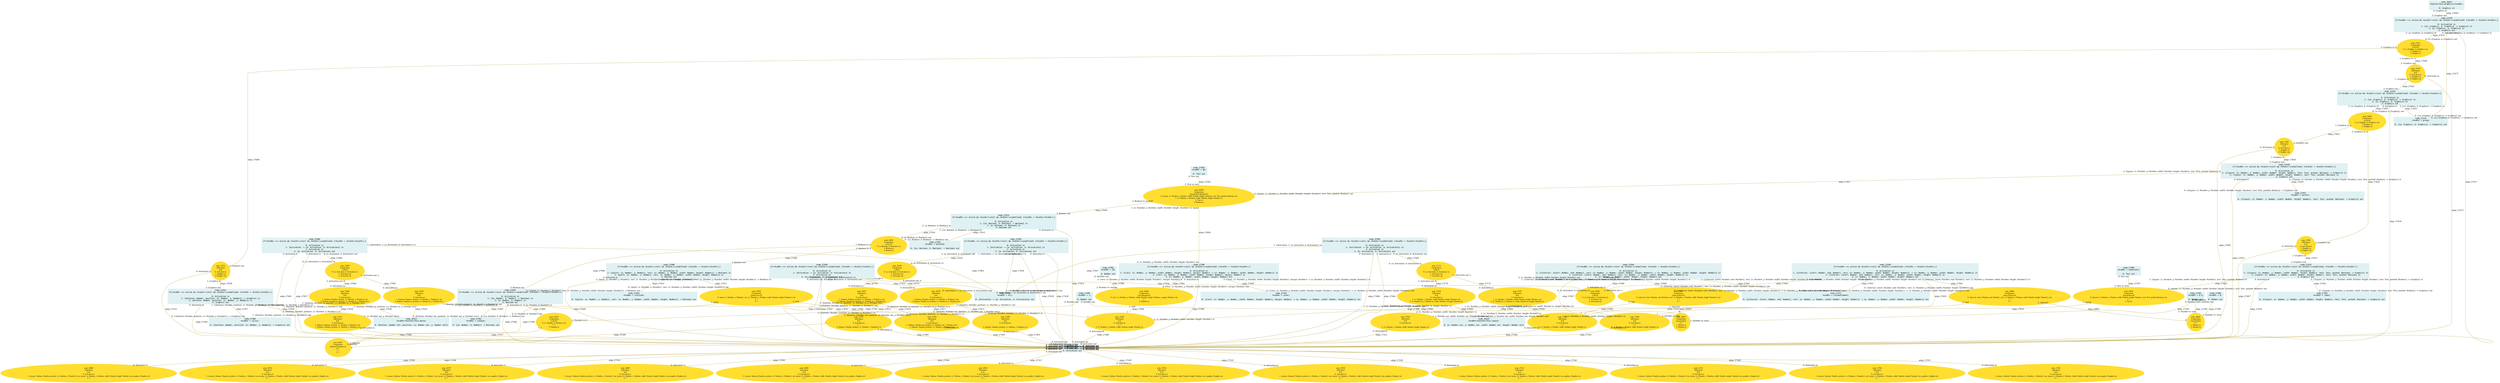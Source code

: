digraph g{node_26423 [shape="box", style="filled", color="#dff1f2", fontname="Courier", label="node_26423
<%=a0%>=theInterface.mouse;

0: {buttons: Number out, position: {x: Number out, y: Number out}}" ]
node_26425 [shape="box", style="filled", color="#dff1f2", fontname="Courier", label="node_26425
<%=a0%>=theInterface.layout;

0: {x: Number out, y: Number out, width: Number out, height: Number out}" ]
node_26427 [shape="box", style="filled", color="#dff1f2", fontname="Courier", label="node_26427
theInterface.graphics=<%=a0%>;

0: Graphics in" ]
node_26447 [shape="ellipse", style="filled", color="#ffde2f", fontname="Times", label="node_26447
Composition
{buttons:$,position:$}
0: ?
1: ?
2: ?" ]
node_26489 [shape="ellipse", style="filled", color="#ffde2f", fontname="Times", label="node_26489
Composition
{rect:$margin:$}
0: {rect: {x: Number, y: Number, width: Number, height: Number}, margin: Number} out
1: ?
2: Number in" ]
node_26525 [shape="ellipse", style="filled", color="#ffde2f", fontname="Times", label="node_26525
Composition
{a:$,b:$}
0: {a: Number, b: Number} out
1: ?
2: Number in" ]
node_26556 [shape="ellipse", style="filled", color="#ffde2f", fontname="Times", label="node_26556
Composition
{point:$,rect:$}
0: {point: {x: Number, y: Number}, rect: {x: Number, y: Number, width: Number, height: Number}} out
1: ?
2: ?" ]
node_26583 [shape="ellipse", style="filled", color="#ffde2f", fontname="Times", label="node_26583
Composition
{a:$,b:$}
0: {a: Boolean, b: Boolean} out
1: Boolean in
2: Boolean in" ]
node_26599 [shape="ellipse", style="filled", color="#ffde2f", fontname="Times", label="node_26599
Composition
{layout:$text:$pushed:$}
0: {layout: {x: Number, y: Number, width: Number, height: Number}, text: Text, pushed: Boolean} out
1: {x: Number, y: Number, width: Number, height: Number} in
2: Text in
3: Boolean in" ]
node_26645 [shape="ellipse", style="filled", color="#ffde2f", fontname="Times", label="node_26645
Composition
{layout:$text:$}
0: {layout: {x: Number, y: Number, width: Number, height: Number}, text: Text, pushed: Boolean} out
1: ?
2: Text in" ]
node_26680 [shape="ellipse", style="filled", color="#ffde2f", fontname="Times", label="node_26680
Affectation
$=$
0: Activation in
1: {mouse: {buttons: Number, position: {x: Number, y: Number}} out, layout: {x: Number, y: Number, width: Number, height: Number} out, graphics: Graphics in}
2: ?" ]
node_26702 [shape="ellipse", style="filled", color="#ffde2f", fontname="Times", label="node_26702
Affectation
$=$
0: Activation in
1: {mouse: {buttons: Number, position: {x: Number, y: Number}} out, layout: {x: Number, y: Number, width: Number, height: Number} out, graphics: Graphics in}
2: ?" ]
node_26723 [shape="ellipse", style="filled", color="#ffde2f", fontname="Times", label="node_26723
Affectation
$=$
0: Activation in
1: {buttons: Number, position: {x: Number, y: Number}} out
2: {buttons: Number in, position: {x: Number in, y: Number in}}" ]
node_26728 [shape="ellipse", style="filled", color="#ffde2f", fontname="Times", label="node_26728
Affectation
$=$
0: Activation in
1: {buttons: Number, position: {x: Number, y: Number}} out
2: {buttons: Number in, position: {x: Number in, y: Number in}}" ]
node_26749 [shape="ellipse", style="filled", color="#ffde2f", fontname="Times", label="node_26749
Composition
{a:$b:$}
0: {a: Activation, b: Activation} in
1: Activation out
2: Activation out" ]
node_26787 [shape="ellipse", style="filled", color="#ffde2f", fontname="Times", label="node_26787
Affectation
$=$
0: Activation in
1: {mouse: {buttons: Number, position: {x: Number, y: Number}} out, layout: {x: Number, y: Number, width: Number, height: Number} out, graphics: Graphics in}
2: ?" ]
node_26809 [shape="ellipse", style="filled", color="#ffde2f", fontname="Times", label="node_26809
Affectation
$=$
0: Activation in
1: {mouse: {buttons: Number, position: {x: Number, y: Number}} out, layout: {x: Number, y: Number, width: Number, height: Number} out, graphics: Graphics in}
2: ?" ]
node_26829 [shape="ellipse", style="filled", color="#ffde2f", fontname="Times", label="node_26829
Composition
{a:$,b:$}
0: {a: Graphics, b: Graphics} out
1: Graphics in
2: Graphics in" ]
node_26858 [shape="ellipse", style="filled", color="#ffde2f", fontname="Times", label="node_26858
Composition
{start:$end:$}
0: ?
1: Number in
2: Number in" ]
node_26866 [shape="ellipse", style="filled", color="#ffde2f", fontname="Times", label="node_26866
Composition
{interval:$rect:$}
0: {interval: {start: Number, end: Number}, rect: {x: Number, y: Number, width: Number, height: Number}} out
1: ?
2: ?" ]
node_26883 [shape="ellipse", style="filled", color="#ffde2f", fontname="Times", label="node_26883
Affectation
$=$
0: Activation in
1: {mouse: {buttons: Number, position: {x: Number, y: Number}} out, layout: {x: Number, y: Number, width: Number, height: Number} out, graphics: Graphics in}
2: ?" ]
node_26897 [shape="ellipse", style="filled", color="#ffde2f", fontname="Times", label="node_26897
Composition
{start:$end:$}
0: ?
1: Number in
2: Number in" ]
node_26901 [shape="ellipse", style="filled", color="#ffde2f", fontname="Times", label="node_26901
Composition
{interval:$rect:$}
0: {interval: {start: Number, end: Number}, rect: {x: Number, y: Number, width: Number, height: Number}} out
1: ?
2: ?" ]
node_26918 [shape="ellipse", style="filled", color="#ffde2f", fontname="Times", label="node_26918
Affectation
$=$
0: Activation in
1: {mouse: {buttons: Number, position: {x: Number, y: Number}} out, layout: {x: Number, y: Number, width: Number, height: Number} out, graphics: Graphics in}
2: ?" ]
node_26943 [shape="ellipse", style="filled", color="#ffde2f", fontname="Times", label="node_26943
Composition
{a:$b:$}
0: {a: Activation, b: Activation} in
1: Activation out
2: Activation out" ]
node_27016 [shape="ellipse", style="filled", color="#ffde2f", fontname="Times", label="node_27016
Affectation
$=$
0: Activation in
1: {mouse: {buttons: Number, position: {x: Number, y: Number}} out, layout: {x: Number, y: Number, width: Number, height: Number} out, graphics: Graphics in}
2: ?" ]
node_27038 [shape="ellipse", style="filled", color="#ffde2f", fontname="Times", label="node_27038
Affectation
$=$
0: Activation in
1: {mouse: {buttons: Number, position: {x: Number, y: Number}} out, layout: {x: Number, y: Number, width: Number, height: Number} out, graphics: Graphics in}
2: ?" ]
node_27059 [shape="ellipse", style="filled", color="#ffde2f", fontname="Times", label="node_27059
Affectation
$=$
0: Activation in
1: {buttons: Number, position: {x: Number, y: Number}} out
2: {buttons: Number in, position: {x: Number in, y: Number in}}" ]
node_27064 [shape="ellipse", style="filled", color="#ffde2f", fontname="Times", label="node_27064
Affectation
$=$
0: Activation in
1: {buttons: Number, position: {x: Number, y: Number}} out
2: {buttons: Number in, position: {x: Number in, y: Number in}}" ]
node_27080 [shape="ellipse", style="filled", color="#ffde2f", fontname="Times", label="node_27080
Composition
{a:$b:$}
0: {a: Activation, b: Activation} in
1: Activation out
2: Activation out" ]
node_27110 [shape="ellipse", style="filled", color="#ffde2f", fontname="Times", label="node_27110
Affectation
$=$
0: Activation in
1: {mouse: {buttons: Number, position: {x: Number, y: Number}} out, layout: {x: Number, y: Number, width: Number, height: Number} out, graphics: Graphics in}
2: ?" ]
node_27132 [shape="ellipse", style="filled", color="#ffde2f", fontname="Times", label="node_27132
Affectation
$=$
0: Activation in
1: {mouse: {buttons: Number, position: {x: Number, y: Number}} out, layout: {x: Number, y: Number, width: Number, height: Number} out, graphics: Graphics in}
2: ?" ]
node_27153 [shape="ellipse", style="filled", color="#ffde2f", fontname="Times", label="node_27153
Affectation
$=$
0: Activation in
1: {x: Number, y: Number, width: Number, height: Number} out
2: {x: Number in, y: Number in, width: Number in, height: Number in}" ]
node_27158 [shape="ellipse", style="filled", color="#ffde2f", fontname="Times", label="node_27158
Affectation
$=$
0: Activation in
1: {x: Number, y: Number, width: Number, height: Number} out
2: {x: Number in, y: Number in, width: Number in, height: Number in}" ]
node_27174 [shape="ellipse", style="filled", color="#ffde2f", fontname="Times", label="node_27174
Composition
{a:$b:$}
0: {a: Activation, b: Activation} in
1: Activation out
2: Activation out" ]
node_27204 [shape="ellipse", style="filled", color="#ffde2f", fontname="Times", label="node_27204
Affectation
$=$
0: Activation in
1: {mouse: {buttons: Number, position: {x: Number, y: Number}} out, layout: {x: Number, y: Number, width: Number, height: Number} out, graphics: Graphics in}
2: ?" ]
node_27226 [shape="ellipse", style="filled", color="#ffde2f", fontname="Times", label="node_27226
Affectation
$=$
0: Activation in
1: {mouse: {buttons: Number, position: {x: Number, y: Number}} out, layout: {x: Number, y: Number, width: Number, height: Number} out, graphics: Graphics in}
2: ?" ]
node_27243 [shape="ellipse", style="filled", color="#ffde2f", fontname="Times", label="node_27243
Composition
{a:$,b:$}
0: {a: Graphics, b: Graphics} out
1: Graphics in
2: Graphics in" ]
node_27264 [shape="box", style="filled", color="#dff1f2", fontname="Courier", label="node_27264
<%=a0%> = active;

0: Activation out" ]
node_27357 [shape="box", style="filled", color="#dff1f2", fontname="Courier", label="node_27357
<%=a0%> = button;

0: {{layout: {x: Number, y: Number, width: Number, height: Number}, text: Text, pushed: Boolean} -> Graphics} out" ]
node_27359 [shape="box", style="filled", color="#dff1f2", fontname="Courier", label="node_27359
<%=a0%> = inset;

0: {{rect: {x: Number, y: Number, width: Number, height: Number}, margin: Number} -> {x: Number, y: Number, width: Number, height: Number}} out" ]
node_27361 [shape="box", style="filled", color="#dff1f2", fontname="Courier", label="node_27361
<%=a0%> = isEqual;

0: {{a: Number, b: Number} -> Boolean} out" ]
node_27363 [shape="box", style="filled", color="#dff1f2", fontname="Courier", label="node_27363
<%=a0%> = isInside;

0: {{point: {x: Number, y: Number}, rect: {x: Number, y: Number, width: Number, height: Number}} -> Boolean} out" ]
node_27365 [shape="box", style="filled", color="#dff1f2", fontname="Courier", label="node_27365
<%=a0%> = boolAnd;

0: {{a: Boolean, b: Boolean} -> Boolean} out" ]
node_27367 [shape="box", style="filled", color="#dff1f2", fontname="Courier", label="node_27367
<%=a0%> = label;

0: {{layout: {x: Number, y: Number, width: Number, height: Number}, text: Text, pushed: Boolean} -> Graphics} out" ]
node_27369 [shape="box", style="filled", color="#dff1f2", fontname="Courier", label="node_27369
<%=a0%> = all;

0: {Activation -> {a: Activation, b: Activation}} out" ]
node_27374 [shape="box", style="filled", color="#dff1f2", fontname="Courier", label="node_27374
<%=a0%> = group;

0: {{a: Graphics, b: Graphics} -> Graphics} out" ]
node_27377 [shape="box", style="filled", color="#dff1f2", fontname="Courier", label="node_27377
<%=a0%> = columnElement;

0: {{interval: {start: Number, end: Number}, rect: {x: Number, y: Number, width: Number, height: Number}} -> {x: Number, y: Number, width: Number, height: Number}} out" ]
node_27380 [shape="box", style="filled", color="#dff1f2", fontname="Courier", label="node_27380
<%=a0%> = cursor;

0: {{buttons: Number, position: {x: Number, y: Number}} -> Graphics} out" ]
node_27382 [shape="box", style="filled", color="#dff1f2", fontname="Courier", label="node_27382
<%=a0%> = 20;

0: Number out" ]
node_27385 [shape="box", style="filled", color="#dff1f2", fontname="Courier", label="node_27385
<%=a0%> = 1;

0: Number out" ]
node_27389 [shape="box", style="filled", color="#dff1f2", fontname="Courier", label="node_27389
<%=a0%> = 0;

0: Number out" ]
node_27391 [shape="box", style="filled", color="#dff1f2", fontname="Courier", label="node_27391
<%=a0%> = 0.5;

0: Number out" ]
node_27394 [shape="box", style="filled", color="#dff1f2", fontname="Courier", label="node_27394
<%=a0%> = OK;

0: Text out" ]
node_27396 [shape="box", style="filled", color="#dff1f2", fontname="Courier", label="node_27396
<%=a0%> = Labeltext;

0: Text out" ]
node_27398 [shape="box", style="filled", color="#dff1f2", fontname="Courier", label="node_27398
if(<%=a0%> === active && <%=a1%>!==null && <%=a1%>!==undefined) {<%=a3%> = <%=a1%>(<%=a2%>);}

0: Activation in
1: {{rect: {x: Number, y: Number, width: Number, height: Number}, margin: Number} -> {x: Number, y: Number, width: Number, height: Number}} in
2: {rect: {x: Number, y: Number, width: Number, height: Number}, margin: Number} in
3: {x: Number, y: Number, width: Number, height: Number} out" ]
node_27403 [shape="box", style="filled", color="#dff1f2", fontname="Courier", label="node_27403
if(<%=a0%> === active && <%=a1%>!==null && <%=a1%>!==undefined) {<%=a3%> = <%=a1%>(<%=a2%>);}

0: Activation in
1: {{a: Number, b: Number} -> Boolean} in
2: {a: Number, b: Number} in
3: Boolean out" ]
node_27408 [shape="box", style="filled", color="#dff1f2", fontname="Courier", label="node_27408
if(<%=a0%> === active && <%=a1%>!==null && <%=a1%>!==undefined) {<%=a3%> = <%=a1%>(<%=a2%>);}

0: Activation in
1: {{point: {x: Number, y: Number}, rect: {x: Number, y: Number, width: Number, height: Number}} -> Boolean} in
2: {point: {x: Number, y: Number}, rect: {x: Number, y: Number, width: Number, height: Number}} in
3: Boolean out" ]
node_27413 [shape="box", style="filled", color="#dff1f2", fontname="Courier", label="node_27413
if(<%=a0%> === active && <%=a1%>!==null && <%=a1%>!==undefined) {<%=a3%> = <%=a1%>(<%=a2%>);}

0: Activation in
1: {{a: Boolean, b: Boolean} -> Boolean} in
2: {a: Boolean, b: Boolean} in
3: Boolean out" ]
node_27418 [shape="box", style="filled", color="#dff1f2", fontname="Courier", label="node_27418
if(<%=a0%> === active && <%=a1%>!==null && <%=a1%>!==undefined) {<%=a3%> = <%=a1%>(<%=a2%>);}

0: Activation in
1: {{layout: {x: Number, y: Number, width: Number, height: Number}, text: Text, pushed: Boolean} -> Graphics} in
2: {layout: {x: Number, y: Number, width: Number, height: Number}, text: Text, pushed: Boolean} in
3: Graphics out" ]
node_27423 [shape="box", style="filled", color="#dff1f2", fontname="Courier", label="node_27423
if(<%=a0%> === active && <%=a1%>!==null && <%=a1%>!==undefined) {<%=a3%> = <%=a1%>(<%=a2%>);}

0: Activation in
1: {{layout: {x: Number, y: Number, width: Number, height: Number}, text: Text, pushed: Boolean} -> Graphics} in
2: {layout: {x: Number, y: Number, width: Number, height: Number}, text: Text, pushed: Boolean} in
3: Graphics out" ]
node_27428 [shape="box", style="filled", color="#dff1f2", fontname="Courier", label="node_27428
if(<%=a0%> === active && <%=a1%>!==null && <%=a1%>!==undefined) {<%=a3%> = <%=a1%>(<%=a2%>);}

0: Activation in
1: {Activation -> {a: Activation, b: Activation}} in
2: Activation in
3: {a: Activation, b: Activation} out" ]
node_27433 [shape="box", style="filled", color="#dff1f2", fontname="Courier", label="node_27433
if(<%=a0%> === active && <%=a1%>!==null && <%=a1%>!==undefined) {<%=a3%> = <%=a1%>(<%=a2%>);}

0: Activation in
1: {{a: Graphics, b: Graphics} -> Graphics} in
2: {a: Graphics, b: Graphics} in
3: Graphics out" ]
node_27438 [shape="box", style="filled", color="#dff1f2", fontname="Courier", label="node_27438
if(<%=a0%> === active && <%=a1%>!==null && <%=a1%>!==undefined) {<%=a3%> = <%=a1%>(<%=a2%>);}

0: Activation in
1: {{interval: {start: Number, end: Number}, rect: {x: Number, y: Number, width: Number, height: Number}} -> {x: Number, y: Number, width: Number, height: Number}} in
2: {interval: {start: Number, end: Number}, rect: {x: Number, y: Number, width: Number, height: Number}} in
3: {x: Number, y: Number, width: Number, height: Number} out" ]
node_27444 [shape="box", style="filled", color="#dff1f2", fontname="Courier", label="node_27444
if(<%=a0%> === active && <%=a1%>!==null && <%=a1%>!==undefined) {<%=a3%> = <%=a1%>(<%=a2%>);}

0: Activation in
1: {{interval: {start: Number, end: Number}, rect: {x: Number, y: Number, width: Number, height: Number}} -> {x: Number, y: Number, width: Number, height: Number}} in
2: {interval: {start: Number, end: Number}, rect: {x: Number, y: Number, width: Number, height: Number}} in
3: {x: Number, y: Number, width: Number, height: Number} out" ]
node_27450 [shape="box", style="filled", color="#dff1f2", fontname="Courier", label="node_27450
if(<%=a0%> === active && <%=a1%>!==null && <%=a1%>!==undefined) {<%=a3%> = <%=a1%>(<%=a2%>);}

0: Activation in
1: {Activation -> {a: Activation, b: Activation}} in
2: Activation in
3: {a: Activation, b: Activation} out" ]
node_27455 [shape="box", style="filled", color="#dff1f2", fontname="Courier", label="node_27455
if(<%=a0%> === active && <%=a1%>!==null && <%=a1%>!==undefined) {<%=a3%> = <%=a1%>(<%=a2%>);}

0: Activation in
1: {{buttons: Number, position: {x: Number, y: Number}} -> Graphics} in
2: {buttons: Number, position: {x: Number, y: Number}} in
3: Graphics out" ]
node_27460 [shape="box", style="filled", color="#dff1f2", fontname="Courier", label="node_27460
if(<%=a0%> === active && <%=a1%>!==null && <%=a1%>!==undefined) {<%=a3%> = <%=a1%>(<%=a2%>);}

0: Activation in
1: {Activation -> {a: Activation, b: Activation}} in
2: Activation in
3: {a: Activation, b: Activation} out" ]
node_27465 [shape="box", style="filled", color="#dff1f2", fontname="Courier", label="node_27465
if(<%=a0%> === active && <%=a1%>!==null && <%=a1%>!==undefined) {<%=a3%> = <%=a1%>(<%=a2%>);}

0: Activation in
1: {Activation -> {a: Activation, b: Activation}} in
2: Activation in
3: {a: Activation, b: Activation} out" ]
node_27470 [shape="box", style="filled", color="#dff1f2", fontname="Courier", label="node_27470
if(<%=a0%> === active && <%=a1%>!==null && <%=a1%>!==undefined) {<%=a3%> = <%=a1%>(<%=a2%>);}

0: Activation in
1: {{a: Graphics, b: Graphics} -> Graphics} in
2: {a: Graphics, b: Graphics} in
3: Graphics out" ]
node_27478 [shape="ellipse", style="filled", color="#ffde2f", fontname="Times", label="node_27478
Affectation
$=$
0: Activation in
1: ?
2: {buttons: Number, position: {x: Number, y: Number}} in" ]
node_27482 [shape="ellipse", style="filled", color="#ffde2f", fontname="Times", label="node_27482
Affectation
$=$
0: Activation in
1: Graphics in
2: Graphics out" ]
node_27486 [shape="ellipse", style="filled", color="#ffde2f", fontname="Times", label="node_27486
Affectation
$=$
0: Activation in
1: ?
2: {x: Number, y: Number, width: Number, height: Number} in" ]
node_27490 [shape="ellipse", style="filled", color="#ffde2f", fontname="Times", label="node_27490
Affectation
$=$
0: Activation in

2: {buttons: Number, position: {x: Number, y: Number}} in" ]
node_27494 [shape="ellipse", style="filled", color="#ffde2f", fontname="Times", label="node_27494
Affectation
$=$
0: Activation in
1: Graphics in
2: Graphics out" ]
node_27498 [shape="ellipse", style="filled", color="#ffde2f", fontname="Times", label="node_27498
Affectation
$=$
0: Activation in
1: ?
2: {x: Number, y: Number, width: Number, height: Number} in" ]
node_27502 [shape="ellipse", style="filled", color="#ffde2f", fontname="Times", label="node_27502
Affectation
$=$
0: Activation in
1: {buttons: Number out, position: {x: Number out, y: Number out}}
2: {buttons: Number, position: {x: Number, y: Number}} in" ]
node_27506 [shape="ellipse", style="filled", color="#ffde2f", fontname="Times", label="node_27506
Affectation
$=$
0: Activation in
1: ?
2: {x: Number, y: Number, width: Number, height: Number} in" ]
node_27510 [shape="ellipse", style="filled", color="#ffde2f", fontname="Times", label="node_27510
Affectation
$=$
0: Activation in
1: Graphics in
2: Graphics out" ]
node_27514 [shape="ellipse", style="filled", color="#ffde2f", fontname="Times", label="node_27514
Affectation
$=$
0: Activation in
1: {buttons: Number, position: {x: Number, y: Number}} out
2: {buttons: Number, position: {x: Number, y: Number}} in" ]
node_27518 [shape="ellipse", style="filled", color="#ffde2f", fontname="Times", label="node_27518
Affectation
$=$
0: Activation in

2: {x: Number, y: Number, width: Number, height: Number} in" ]
node_27522 [shape="ellipse", style="filled", color="#ffde2f", fontname="Times", label="node_27522
Affectation
$=$
0: Activation in
1: Graphics in
2: Graphics out" ]
node_26749 -> node_26723 [dir=none, arrowHead=none, fontname="Times-Italic", arrowsize=1, color="#9d8400", label="edge_26750",  headlabel="0: Activation in", taillabel="1: Activation out: a" ]
node_26749 -> node_26728 [dir=none, arrowHead=none, fontname="Times-Italic", arrowsize=1, color="#9d8400", label="edge_26751",  headlabel="0: Activation in", taillabel="2: Activation out: b" ]
node_26866 -> node_26858 [dir=none, arrowHead=none, fontname="Times-Italic", arrowsize=1, color="#9d8400", label="edge_26867",  headlabel="0", taillabel="1: interval" ]
node_26901 -> node_26897 [dir=none, arrowHead=none, fontname="Times-Italic", arrowsize=1, color="#9d8400", label="edge_26903",  headlabel="0", taillabel="1: interval" ]
node_27080 -> node_27059 [dir=none, arrowHead=none, fontname="Times-Italic", arrowsize=1, color="#9d8400", label="edge_27081",  headlabel="0: Activation in", taillabel="1: Activation out: a" ]
node_27080 -> node_27064 [dir=none, arrowHead=none, fontname="Times-Italic", arrowsize=1, color="#9d8400", label="edge_27082",  headlabel="0: Activation in", taillabel="2: Activation out: b" ]
node_27174 -> node_27153 [dir=none, arrowHead=none, fontname="Times-Italic", arrowsize=1, color="#9d8400", label="edge_27175",  headlabel="0: Activation in", taillabel="1: Activation out: a" ]
node_27174 -> node_27158 [dir=none, arrowHead=none, fontname="Times-Italic", arrowsize=1, color="#9d8400", label="edge_27176",  headlabel="0: Activation in", taillabel="2: Activation out: b" ]
node_27264 -> node_26680 [dir=none, arrowHead=none, fontname="Times-Italic", arrowsize=1, color="#9d8400", label="edge_27291",  headlabel="0: Activation in", taillabel="0: Activation out" ]
node_27264 -> node_26702 [dir=none, arrowHead=none, fontname="Times-Italic", arrowsize=1, color="#9d8400", label="edge_27294",  headlabel="0: Activation in", taillabel="0: Activation out" ]
node_27264 -> node_26787 [dir=none, arrowHead=none, fontname="Times-Italic", arrowsize=1, color="#9d8400", label="edge_27301",  headlabel="0: Activation in", taillabel="0: Activation out" ]
node_27264 -> node_26809 [dir=none, arrowHead=none, fontname="Times-Italic", arrowsize=1, color="#9d8400", label="edge_27304",  headlabel="0: Activation in", taillabel="0: Activation out" ]
node_27264 -> node_26883 [dir=none, arrowHead=none, fontname="Times-Italic", arrowsize=1, color="#9d8400", label="edge_27309",  headlabel="0: Activation in", taillabel="0: Activation out" ]
node_27264 -> node_26918 [dir=none, arrowHead=none, fontname="Times-Italic", arrowsize=1, color="#9d8400", label="edge_27311",  headlabel="0: Activation in", taillabel="0: Activation out" ]
node_27264 -> node_27016 [dir=none, arrowHead=none, fontname="Times-Italic", arrowsize=1, color="#9d8400", label="edge_27329",  headlabel="0: Activation in", taillabel="0: Activation out" ]
node_27264 -> node_27038 [dir=none, arrowHead=none, fontname="Times-Italic", arrowsize=1, color="#9d8400", label="edge_27332",  headlabel="0: Activation in", taillabel="0: Activation out" ]
node_27264 -> node_27110 [dir=none, arrowHead=none, fontname="Times-Italic", arrowsize=1, color="#9d8400", label="edge_27339",  headlabel="0: Activation in", taillabel="0: Activation out" ]
node_27264 -> node_27132 [dir=none, arrowHead=none, fontname="Times-Italic", arrowsize=1, color="#9d8400", label="edge_27342",  headlabel="0: Activation in", taillabel="0: Activation out" ]
node_27264 -> node_27204 [dir=none, arrowHead=none, fontname="Times-Italic", arrowsize=1, color="#9d8400", label="edge_27349",  headlabel="0: Activation in", taillabel="0: Activation out" ]
node_27264 -> node_27226 [dir=none, arrowHead=none, fontname="Times-Italic", arrowsize=1, color="#9d8400", label="edge_27352",  headlabel="0: Activation in", taillabel="0: Activation out" ]
node_27382 -> node_26489 [dir=none, arrowHead=none, fontname="Times-Italic", arrowsize=1, color="#9d8400", label="edge_27384",  headlabel="2: Number in: margin", taillabel="0: Number out" ]
node_27385 -> node_26525 [dir=none, arrowHead=none, fontname="Times-Italic", arrowsize=1, color="#9d8400", label="edge_27387",  headlabel="2: Number in: b", taillabel="0: Number out" ]
node_27385 -> node_26897 [dir=none, arrowHead=none, fontname="Times-Italic", arrowsize=1, color="#9d8400", label="edge_27388",  headlabel="2: Number in: end", taillabel="0: Number out" ]
node_27389 -> node_26858 [dir=none, arrowHead=none, fontname="Times-Italic", arrowsize=1, color="#9d8400", label="edge_27390",  headlabel="1: Number in: start", taillabel="0: Number out" ]
node_27391 -> node_26858 [dir=none, arrowHead=none, fontname="Times-Italic", arrowsize=1, color="#9d8400", label="edge_27392",  headlabel="2: Number in: end", taillabel="0: Number out" ]
node_27391 -> node_26897 [dir=none, arrowHead=none, fontname="Times-Italic", arrowsize=1, color="#9d8400", label="edge_27393",  headlabel="1: Number in: start", taillabel="0: Number out" ]
node_27394 -> node_26599 [dir=none, arrowHead=none, fontname="Times-Italic", arrowsize=1, color="#9d8400", label="edge_27395",  headlabel="2: Text in: text", taillabel="0: Text out" ]
node_27396 -> node_26645 [dir=none, arrowHead=none, fontname="Times-Italic", arrowsize=1, color="#9d8400", label="edge_27397",  headlabel="2: Text in: text", taillabel="0: Text out" ]
node_27398 -> node_27264 [dir=none, arrowHead=none, fontname="Times-Italic", arrowsize=1, color="#9d8400", label="edge_27399",  headlabel="0: Activation out", taillabel="0: Activation in" ]
node_27398 -> node_27359 [dir=none, arrowHead=none, fontname="Times-Italic", arrowsize=1, color="#9d8400", label="edge_27400",  headlabel="0: {{rect: {x: Number, y: Number, width: Number, height: Number}, margin: Number} -> {x: Number, y: Number, width: Number, height: Number}} out", taillabel="1: {{rect: {x: Number, y: Number, width: Number, height: Number}, margin: Number} -> {x: Number, y: Number, width: Number, height: Number}} in" ]
node_27398 -> node_26489 [dir=none, arrowHead=none, fontname="Times-Italic", arrowsize=1, color="#9d8400", label="edge_27401",  headlabel="0: {rect: {x: Number, y: Number, width: Number, height: Number}, margin: Number} out", taillabel="2: {rect: {x: Number, y: Number, width: Number, height: Number}, margin: Number} in" ]
node_27403 -> node_27264 [dir=none, arrowHead=none, fontname="Times-Italic", arrowsize=1, color="#9d8400", label="edge_27404",  headlabel="0: Activation out", taillabel="0: Activation in" ]
node_27403 -> node_27361 [dir=none, arrowHead=none, fontname="Times-Italic", arrowsize=1, color="#9d8400", label="edge_27405",  headlabel="0: {{a: Number, b: Number} -> Boolean} out", taillabel="1: {{a: Number, b: Number} -> Boolean} in" ]
node_27403 -> node_26525 [dir=none, arrowHead=none, fontname="Times-Italic", arrowsize=1, color="#9d8400", label="edge_27406",  headlabel="0: {a: Number, b: Number} out", taillabel="2: {a: Number, b: Number} in" ]
node_27408 -> node_27264 [dir=none, arrowHead=none, fontname="Times-Italic", arrowsize=1, color="#9d8400", label="edge_27409",  headlabel="0: Activation out", taillabel="0: Activation in" ]
node_27408 -> node_27363 [dir=none, arrowHead=none, fontname="Times-Italic", arrowsize=1, color="#9d8400", label="edge_27410",  headlabel="0: {{point: {x: Number, y: Number}, rect: {x: Number, y: Number, width: Number, height: Number}} -> Boolean} out", taillabel="1: {{point: {x: Number, y: Number}, rect: {x: Number, y: Number, width: Number, height: Number}} -> Boolean} in" ]
node_27408 -> node_26556 [dir=none, arrowHead=none, fontname="Times-Italic", arrowsize=1, color="#9d8400", label="edge_27411",  headlabel="0: {point: {x: Number, y: Number}, rect: {x: Number, y: Number, width: Number, height: Number}} out", taillabel="2: {point: {x: Number, y: Number}, rect: {x: Number, y: Number, width: Number, height: Number}} in" ]
node_27413 -> node_27264 [dir=none, arrowHead=none, fontname="Times-Italic", arrowsize=1, color="#9d8400", label="edge_27414",  headlabel="0: Activation out", taillabel="0: Activation in" ]
node_27413 -> node_27365 [dir=none, arrowHead=none, fontname="Times-Italic", arrowsize=1, color="#9d8400", label="edge_27415",  headlabel="0: {{a: Boolean, b: Boolean} -> Boolean} out", taillabel="1: {{a: Boolean, b: Boolean} -> Boolean} in" ]
node_27413 -> node_26583 [dir=none, arrowHead=none, fontname="Times-Italic", arrowsize=1, color="#9d8400", label="edge_27416",  headlabel="0: {a: Boolean, b: Boolean} out", taillabel="2: {a: Boolean, b: Boolean} in" ]
node_27418 -> node_27264 [dir=none, arrowHead=none, fontname="Times-Italic", arrowsize=1, color="#9d8400", label="edge_27419",  headlabel="0: Activation out", taillabel="0: Activation in" ]
node_27418 -> node_27357 [dir=none, arrowHead=none, fontname="Times-Italic", arrowsize=1, color="#9d8400", label="edge_27420",  headlabel="0: {{layout: {x: Number, y: Number, width: Number, height: Number}, text: Text, pushed: Boolean} -> Graphics} out", taillabel="1: {{layout: {x: Number, y: Number, width: Number, height: Number}, text: Text, pushed: Boolean} -> Graphics} in" ]
node_27418 -> node_26599 [dir=none, arrowHead=none, fontname="Times-Italic", arrowsize=1, color="#9d8400", label="edge_27421",  headlabel="0: {layout: {x: Number, y: Number, width: Number, height: Number}, text: Text, pushed: Boolean} out", taillabel="2: {layout: {x: Number, y: Number, width: Number, height: Number}, text: Text, pushed: Boolean} in" ]
node_27423 -> node_27264 [dir=none, arrowHead=none, fontname="Times-Italic", arrowsize=1, color="#9d8400", label="edge_27424",  headlabel="0: Activation out", taillabel="0: Activation in" ]
node_27423 -> node_27367 [dir=none, arrowHead=none, fontname="Times-Italic", arrowsize=1, color="#9d8400", label="edge_27425",  headlabel="0: {{layout: {x: Number, y: Number, width: Number, height: Number}, text: Text, pushed: Boolean} -> Graphics} out", taillabel="1: {{layout: {x: Number, y: Number, width: Number, height: Number}, text: Text, pushed: Boolean} -> Graphics} in" ]
node_27423 -> node_26645 [dir=none, arrowHead=none, fontname="Times-Italic", arrowsize=1, color="#9d8400", label="edge_27426",  headlabel="0: {layout: {x: Number, y: Number, width: Number, height: Number}, text: Text, pushed: Boolean} out", taillabel="2: {layout: {x: Number, y: Number, width: Number, height: Number}, text: Text, pushed: Boolean} in" ]
node_27428 -> node_27264 [dir=none, arrowHead=none, fontname="Times-Italic", arrowsize=1, color="#9d8400", label="edge_27429",  headlabel="0: Activation out", taillabel="0: Activation in" ]
node_27428 -> node_27369 [dir=none, arrowHead=none, fontname="Times-Italic", arrowsize=1, color="#9d8400", label="edge_27430",  headlabel="0: {Activation -> {a: Activation, b: Activation}} out", taillabel="1: {Activation -> {a: Activation, b: Activation}} in" ]
node_27428 -> node_26749 [dir=none, arrowHead=none, fontname="Times-Italic", arrowsize=1, color="#9d8400", label="edge_27432",  headlabel="0: {a: Activation, b: Activation} in", taillabel="3: {a: Activation, b: Activation} out" ]
node_27433 -> node_27264 [dir=none, arrowHead=none, fontname="Times-Italic", arrowsize=1, color="#9d8400", label="edge_27434",  headlabel="0: Activation out", taillabel="0: Activation in" ]
node_27433 -> node_27374 [dir=none, arrowHead=none, fontname="Times-Italic", arrowsize=1, color="#9d8400", label="edge_27435",  headlabel="0: {{a: Graphics, b: Graphics} -> Graphics} out", taillabel="1: {{a: Graphics, b: Graphics} -> Graphics} in" ]
node_27433 -> node_26829 [dir=none, arrowHead=none, fontname="Times-Italic", arrowsize=1, color="#9d8400", label="edge_27436",  headlabel="0: {a: Graphics, b: Graphics} out", taillabel="2: {a: Graphics, b: Graphics} in" ]
node_27438 -> node_26943 [dir=none, arrowHead=none, fontname="Times-Italic", arrowsize=1, color="#9d8400", label="edge_27440",  headlabel="1: Activation out: a", taillabel="0: Activation in" ]
node_27438 -> node_27377 [dir=none, arrowHead=none, fontname="Times-Italic", arrowsize=1, color="#9d8400", label="edge_27441",  headlabel="0: {{interval: {start: Number, end: Number}, rect: {x: Number, y: Number, width: Number, height: Number}} -> {x: Number, y: Number, width: Number, height: Number}} out", taillabel="1: {{interval: {start: Number, end: Number}, rect: {x: Number, y: Number, width: Number, height: Number}} -> {x: Number, y: Number, width: Number, height: Number}} in" ]
node_27438 -> node_26866 [dir=none, arrowHead=none, fontname="Times-Italic", arrowsize=1, color="#9d8400", label="edge_27442",  headlabel="0: {interval: {start: Number, end: Number}, rect: {x: Number, y: Number, width: Number, height: Number}} out", taillabel="2: {interval: {start: Number, end: Number}, rect: {x: Number, y: Number, width: Number, height: Number}} in" ]
node_27444 -> node_26943 [dir=none, arrowHead=none, fontname="Times-Italic", arrowsize=1, color="#9d8400", label="edge_27446",  headlabel="2: Activation out: b", taillabel="0: Activation in" ]
node_27444 -> node_27377 [dir=none, arrowHead=none, fontname="Times-Italic", arrowsize=1, color="#9d8400", label="edge_27447",  headlabel="0: {{interval: {start: Number, end: Number}, rect: {x: Number, y: Number, width: Number, height: Number}} -> {x: Number, y: Number, width: Number, height: Number}} out", taillabel="1: {{interval: {start: Number, end: Number}, rect: {x: Number, y: Number, width: Number, height: Number}} -> {x: Number, y: Number, width: Number, height: Number}} in" ]
node_27444 -> node_26901 [dir=none, arrowHead=none, fontname="Times-Italic", arrowsize=1, color="#9d8400", label="edge_27448",  headlabel="0: {interval: {start: Number, end: Number}, rect: {x: Number, y: Number, width: Number, height: Number}} out", taillabel="2: {interval: {start: Number, end: Number}, rect: {x: Number, y: Number, width: Number, height: Number}} in" ]
node_27450 -> node_27264 [dir=none, arrowHead=none, fontname="Times-Italic", arrowsize=1, color="#9d8400", label="edge_27451",  headlabel="0: Activation out", taillabel="0: Activation in" ]
node_27450 -> node_27369 [dir=none, arrowHead=none, fontname="Times-Italic", arrowsize=1, color="#9d8400", label="edge_27452",  headlabel="0: {Activation -> {a: Activation, b: Activation}} out", taillabel="1: {Activation -> {a: Activation, b: Activation}} in" ]
node_27450 -> node_26943 [dir=none, arrowHead=none, fontname="Times-Italic", arrowsize=1, color="#9d8400", label="edge_27454",  headlabel="0: {a: Activation, b: Activation} in", taillabel="3: {a: Activation, b: Activation} out" ]
node_27455 -> node_27264 [dir=none, arrowHead=none, fontname="Times-Italic", arrowsize=1, color="#9d8400", label="edge_27456",  headlabel="0: Activation out", taillabel="0: Activation in" ]
node_27455 -> node_27380 [dir=none, arrowHead=none, fontname="Times-Italic", arrowsize=1, color="#9d8400", label="edge_27457",  headlabel="0: {{buttons: Number, position: {x: Number, y: Number}} -> Graphics} out", taillabel="1: {{buttons: Number, position: {x: Number, y: Number}} -> Graphics} in" ]
node_27460 -> node_27264 [dir=none, arrowHead=none, fontname="Times-Italic", arrowsize=1, color="#9d8400", label="edge_27461",  headlabel="0: Activation out", taillabel="0: Activation in" ]
node_27460 -> node_27369 [dir=none, arrowHead=none, fontname="Times-Italic", arrowsize=1, color="#9d8400", label="edge_27462",  headlabel="0: {Activation -> {a: Activation, b: Activation}} out", taillabel="1: {Activation -> {a: Activation, b: Activation}} in" ]
node_27460 -> node_27080 [dir=none, arrowHead=none, fontname="Times-Italic", arrowsize=1, color="#9d8400", label="edge_27464",  headlabel="0: {a: Activation, b: Activation} in", taillabel="3: {a: Activation, b: Activation} out" ]
node_27465 -> node_27264 [dir=none, arrowHead=none, fontname="Times-Italic", arrowsize=1, color="#9d8400", label="edge_27466",  headlabel="0: Activation out", taillabel="0: Activation in" ]
node_27465 -> node_27369 [dir=none, arrowHead=none, fontname="Times-Italic", arrowsize=1, color="#9d8400", label="edge_27467",  headlabel="0: {Activation -> {a: Activation, b: Activation}} out", taillabel="1: {Activation -> {a: Activation, b: Activation}} in" ]
node_27465 -> node_27174 [dir=none, arrowHead=none, fontname="Times-Italic", arrowsize=1, color="#9d8400", label="edge_27469",  headlabel="0: {a: Activation, b: Activation} in", taillabel="3: {a: Activation, b: Activation} out" ]
node_27470 -> node_27264 [dir=none, arrowHead=none, fontname="Times-Italic", arrowsize=1, color="#9d8400", label="edge_27471",  headlabel="0: Activation out", taillabel="0: Activation in" ]
node_27470 -> node_27374 [dir=none, arrowHead=none, fontname="Times-Italic", arrowsize=1, color="#9d8400", label="edge_27472",  headlabel="0: {{a: Graphics, b: Graphics} -> Graphics} out", taillabel="1: {{a: Graphics, b: Graphics} -> Graphics} in" ]
node_27470 -> node_27243 [dir=none, arrowHead=none, fontname="Times-Italic", arrowsize=1, color="#9d8400", label="edge_27473",  headlabel="0: {a: Graphics, b: Graphics} out", taillabel="2: {a: Graphics, b: Graphics} in" ]
node_27478 -> node_27264 [dir=none, arrowHead=none, fontname="Times-Italic", arrowsize=1, color="#9d8400", label="edge_27481",  headlabel="0: Activation out", taillabel="0: Activation in" ]
node_27482 -> node_27264 [dir=none, arrowHead=none, fontname="Times-Italic", arrowsize=1, color="#9d8400", label="edge_27485",  headlabel="0: Activation out", taillabel="0: Activation in" ]
node_27486 -> node_27264 [dir=none, arrowHead=none, fontname="Times-Italic", arrowsize=1, color="#9d8400", label="edge_27489",  headlabel="0: Activation out", taillabel="0: Activation in" ]
node_27490 -> node_27264 [dir=none, arrowHead=none, fontname="Times-Italic", arrowsize=1, color="#9d8400", label="edge_27493",  headlabel="0: Activation out", taillabel="0: Activation in" ]
node_27494 -> node_27264 [dir=none, arrowHead=none, fontname="Times-Italic", arrowsize=1, color="#9d8400", label="edge_27497",  headlabel="0: Activation out", taillabel="0: Activation in" ]
node_27498 -> node_27264 [dir=none, arrowHead=none, fontname="Times-Italic", arrowsize=1, color="#9d8400", label="edge_27501",  headlabel="0: Activation out", taillabel="0: Activation in" ]
node_27502 -> node_27264 [dir=none, arrowHead=none, fontname="Times-Italic", arrowsize=1, color="#9d8400", label="edge_27505",  headlabel="0: Activation out", taillabel="0: Activation in" ]
node_27506 -> node_27264 [dir=none, arrowHead=none, fontname="Times-Italic", arrowsize=1, color="#9d8400", label="edge_27509",  headlabel="0: Activation out", taillabel="0: Activation in" ]
node_27510 -> node_27264 [dir=none, arrowHead=none, fontname="Times-Italic", arrowsize=1, color="#9d8400", label="edge_27513",  headlabel="0: Activation out", taillabel="0: Activation in" ]
node_27514 -> node_27264 [dir=none, arrowHead=none, fontname="Times-Italic", arrowsize=1, color="#9d8400", label="edge_27517",  headlabel="0: Activation out", taillabel="0: Activation in" ]
node_27518 -> node_27264 [dir=none, arrowHead=none, fontname="Times-Italic", arrowsize=1, color="#9d8400", label="edge_27521",  headlabel="0: Activation out", taillabel="0: Activation in" ]
node_27522 -> node_27264 [dir=none, arrowHead=none, fontname="Times-Italic", arrowsize=1, color="#9d8400", label="edge_27525",  headlabel="0: Activation out", taillabel="0: Activation in" ]
node_27478 -> node_26447 [dir=none, arrowHead=none, fontname="Times-Italic", arrowsize=1, color="#9d8400", label="edge_27549",  headlabel="0", taillabel="1" ]
node_26525 -> node_26447 [dir=none, arrowHead=none, fontname="Times-Italic", arrowsize=1, color="#9d8400", label="edge_27596",  headlabel="1: buttons", taillabel="1: a" ]
node_26556 -> node_26447 [dir=none, arrowHead=none, fontname="Times-Italic", arrowsize=1, color="#9d8400", label="edge_27598",  headlabel="2: position", taillabel="1: point" ]
node_26489 -> node_27486 [dir=none, arrowHead=none, fontname="Times-Italic", arrowsize=1, color="#9d8400", label="edge_27600",  headlabel="1", taillabel="1: rect" ]
node_26556 -> node_27486 [dir=none, arrowHead=none, fontname="Times-Italic", arrowsize=1, color="#9d8400", label="edge_27602",  headlabel="1", taillabel="2: rect" ]
node_27482 -> node_27418 [dir=none, arrowHead=none, fontname="Times-Italic", arrowsize=1, color="#9d8400", label="edge_27603",  headlabel="3: Graphics out", taillabel="1: Graphics in" ]
node_26599 -> node_27398 [dir=none, arrowHead=none, fontname="Times-Italic", arrowsize=1, color="#9d8400", label="edge_27604",  headlabel="3: {x: Number, y: Number, width: Number, height: Number} out", taillabel="1: {x: Number, y: Number, width: Number, height: Number} in: layout" ]
node_26583 -> node_27403 [dir=none, arrowHead=none, fontname="Times-Italic", arrowsize=1, color="#9d8400", label="edge_27606",  headlabel="3: Boolean out", taillabel="1: Boolean in: a" ]
node_26583 -> node_27408 [dir=none, arrowHead=none, fontname="Times-Italic", arrowsize=1, color="#9d8400", label="edge_27608",  headlabel="3: Boolean out", taillabel="2: Boolean in: b" ]
node_26599 -> node_27413 [dir=none, arrowHead=none, fontname="Times-Italic", arrowsize=1, color="#9d8400", label="edge_27609",  headlabel="3: Boolean out", taillabel="3: Boolean in: pushed" ]
node_26645 -> node_27498 [dir=none, arrowHead=none, fontname="Times-Italic", arrowsize=1, color="#9d8400", label="edge_27610",  headlabel="1", taillabel="1: layout" ]
node_27494 -> node_27423 [dir=none, arrowHead=none, fontname="Times-Italic", arrowsize=1, color="#9d8400", label="edge_27611",  headlabel="3: Graphics out", taillabel="1: Graphics in" ]
node_26723 -> node_27478 [dir=none, arrowHead=none, fontname="Times-Italic", arrowsize=1, color="#9d8400", label="edge_27613",  headlabel="2: {buttons: Number, position: {x: Number, y: Number}} in", taillabel="1: {buttons: Number, position: {x: Number, y: Number}} out" ]
node_26728 -> node_27490 [dir=none, arrowHead=none, fontname="Times-Italic", arrowsize=1, color="#9d8400", label="edge_27615",  headlabel="2: {buttons: Number, position: {x: Number, y: Number}} in", taillabel="1: {buttons: Number, position: {x: Number, y: Number}} out" ]
node_26723 -> node_27502 [dir=none, arrowHead=none, fontname="Times-Italic", arrowsize=1, color="#9d8400", label="edge_27616",  headlabel="1: {buttons: Number out, position: {x: Number out, y: Number out}}", taillabel="2: {buttons: Number in, position: {x: Number in, y: Number in}}" ]
node_26728 -> node_27502 [dir=none, arrowHead=none, fontname="Times-Italic", arrowsize=1, color="#9d8400", label="edge_27617",  headlabel="1: {buttons: Number out, position: {x: Number out, y: Number out}}", taillabel="2: {buttons: Number in, position: {x: Number in, y: Number in}}" ]
node_27428 -> node_27264 [dir=none, arrowHead=none, fontname="Times-Italic", arrowsize=1, color="#9d8400", label="edge_27618",  headlabel="0: Activation out", taillabel="2: Activation in" ]
node_26866 -> node_27506 [dir=none, arrowHead=none, fontname="Times-Italic", arrowsize=1, color="#9d8400", label="edge_27619",  headlabel="1", taillabel="2: rect" ]
node_26901 -> node_27506 [dir=none, arrowHead=none, fontname="Times-Italic", arrowsize=1, color="#9d8400", label="edge_27620",  headlabel="1", taillabel="2: rect" ]
node_26829 -> node_27482 [dir=none, arrowHead=none, fontname="Times-Italic", arrowsize=1, color="#9d8400", label="edge_27622",  headlabel="2: Graphics out", taillabel="1: Graphics in: a" ]
node_26829 -> node_27494 [dir=none, arrowHead=none, fontname="Times-Italic", arrowsize=1, color="#9d8400", label="edge_27624",  headlabel="2: Graphics out", taillabel="2: Graphics in: b" ]
node_27510 -> node_27433 [dir=none, arrowHead=none, fontname="Times-Italic", arrowsize=1, color="#9d8400", label="edge_27625",  headlabel="3: Graphics out", taillabel="1: Graphics in" ]
node_27438 -> node_27486 [dir=none, arrowHead=none, fontname="Times-Italic", arrowsize=1, color="#9d8400", label="edge_27626",  headlabel="2: {x: Number, y: Number, width: Number, height: Number} in", taillabel="3: {x: Number, y: Number, width: Number, height: Number} out" ]
node_27444 -> node_27498 [dir=none, arrowHead=none, fontname="Times-Italic", arrowsize=1, color="#9d8400", label="edge_27627",  headlabel="2: {x: Number, y: Number, width: Number, height: Number} in", taillabel="3: {x: Number, y: Number, width: Number, height: Number} out" ]
node_27450 -> node_27264 [dir=none, arrowHead=none, fontname="Times-Italic", arrowsize=1, color="#9d8400", label="edge_27628",  headlabel="0: Activation out", taillabel="2: Activation in" ]
node_27455 -> node_27514 [dir=none, arrowHead=none, fontname="Times-Italic", arrowsize=1, color="#9d8400", label="edge_27629",  headlabel="1: {buttons: Number, position: {x: Number, y: Number}} out", taillabel="2: {buttons: Number, position: {x: Number, y: Number}} in" ]
node_27522 -> node_27455 [dir=none, arrowHead=none, fontname="Times-Italic", arrowsize=1, color="#9d8400", label="edge_27630",  headlabel="3: Graphics out", taillabel="1: Graphics in" ]
node_27059 -> node_27502 [dir=none, arrowHead=none, fontname="Times-Italic", arrowsize=1, color="#9d8400", label="edge_27632",  headlabel="2: {buttons: Number, position: {x: Number, y: Number}} in", taillabel="1: {buttons: Number, position: {x: Number, y: Number}} out" ]
node_27064 -> node_27514 [dir=none, arrowHead=none, fontname="Times-Italic", arrowsize=1, color="#9d8400", label="edge_27634",  headlabel="2: {buttons: Number, position: {x: Number, y: Number}} in", taillabel="1: {buttons: Number, position: {x: Number, y: Number}} out" ]
node_27059 -> node_26423 [dir=none, arrowHead=none, fontname="Times-Italic", arrowsize=1, color="#9d8400", label="edge_27635",  headlabel="0: {buttons: Number out, position: {x: Number out, y: Number out}}", taillabel="2: {buttons: Number in, position: {x: Number in, y: Number in}}" ]
node_27064 -> node_26423 [dir=none, arrowHead=none, fontname="Times-Italic", arrowsize=1, color="#9d8400", label="edge_27636",  headlabel="0: {buttons: Number out, position: {x: Number out, y: Number out}}", taillabel="2: {buttons: Number in, position: {x: Number in, y: Number in}}" ]
node_27460 -> node_27264 [dir=none, arrowHead=none, fontname="Times-Italic", arrowsize=1, color="#9d8400", label="edge_27637",  headlabel="0: Activation out", taillabel="2: Activation in" ]
node_27153 -> node_27506 [dir=none, arrowHead=none, fontname="Times-Italic", arrowsize=1, color="#9d8400", label="edge_27639",  headlabel="2: {x: Number, y: Number, width: Number, height: Number} in", taillabel="1: {x: Number, y: Number, width: Number, height: Number} out" ]
node_27158 -> node_27518 [dir=none, arrowHead=none, fontname="Times-Italic", arrowsize=1, color="#9d8400", label="edge_27641",  headlabel="2: {x: Number, y: Number, width: Number, height: Number} in", taillabel="1: {x: Number, y: Number, width: Number, height: Number} out" ]
node_27153 -> node_26425 [dir=none, arrowHead=none, fontname="Times-Italic", arrowsize=1, color="#9d8400", label="edge_27642",  headlabel="0: {x: Number out, y: Number out, width: Number out, height: Number out}", taillabel="2: {x: Number in, y: Number in, width: Number in, height: Number in}" ]
node_27158 -> node_26425 [dir=none, arrowHead=none, fontname="Times-Italic", arrowsize=1, color="#9d8400", label="edge_27643",  headlabel="0: {x: Number out, y: Number out, width: Number out, height: Number out}", taillabel="2: {x: Number in, y: Number in, width: Number in, height: Number in}" ]
node_27465 -> node_27264 [dir=none, arrowHead=none, fontname="Times-Italic", arrowsize=1, color="#9d8400", label="edge_27644",  headlabel="0: Activation out", taillabel="2: Activation in" ]
node_27243 -> node_27510 [dir=none, arrowHead=none, fontname="Times-Italic", arrowsize=1, color="#9d8400", label="edge_27646",  headlabel="2: Graphics out", taillabel="1: Graphics in: a" ]
node_27243 -> node_27522 [dir=none, arrowHead=none, fontname="Times-Italic", arrowsize=1, color="#9d8400", label="edge_27648",  headlabel="2: Graphics out", taillabel="2: Graphics in: b" ]
node_26427 -> node_27470 [dir=none, arrowHead=none, fontname="Times-Italic", arrowsize=1, color="#9d8400", label="edge_27649",  headlabel="3: Graphics out", taillabel="0: Graphics in" ]
}